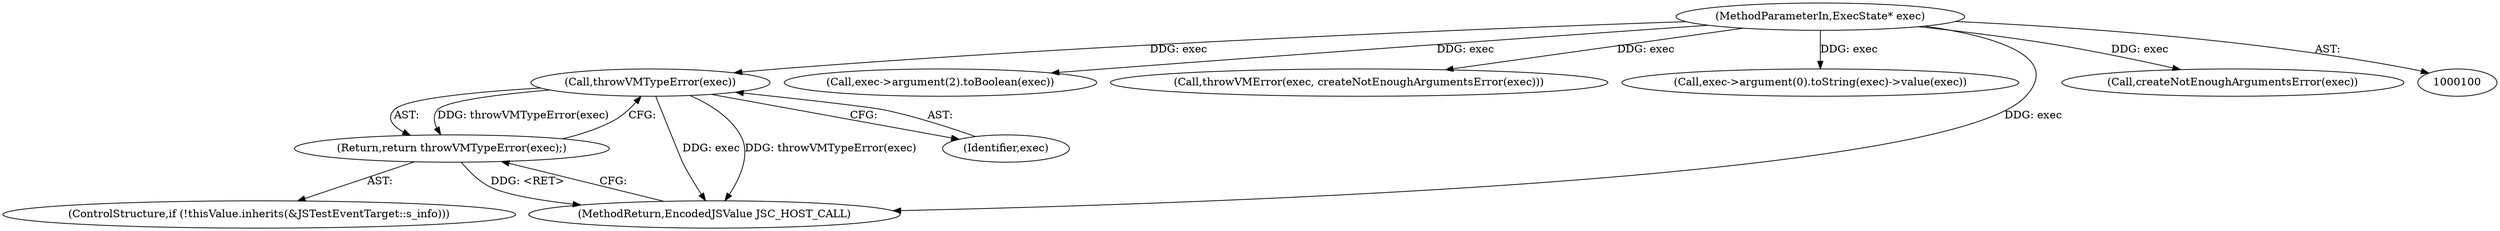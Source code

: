digraph "0_Chrome_b944f670bb7a8a919daac497a4ea0536c954c201_15@pointer" {
"1000113" [label="(Call,throwVMTypeError(exec))"];
"1000101" [label="(MethodParameterIn,ExecState* exec)"];
"1000112" [label="(Return,return throwVMTypeError(exec);)"];
"1000152" [label="(Call,exec->argument(2).toBoolean(exec))"];
"1000113" [label="(Call,throwVMTypeError(exec))"];
"1000101" [label="(MethodParameterIn,ExecState* exec)"];
"1000132" [label="(Call,throwVMError(exec, createNotEnoughArgumentsError(exec)))"];
"1000149" [label="(Call,exec->argument(0).toString(exec)->value(exec))"];
"1000107" [label="(ControlStructure,if (!thisValue.inherits(&JSTestEventTarget::s_info)))"];
"1000157" [label="(MethodReturn,EncodedJSValue JSC_HOST_CALL)"];
"1000114" [label="(Identifier,exec)"];
"1000112" [label="(Return,return throwVMTypeError(exec);)"];
"1000134" [label="(Call,createNotEnoughArgumentsError(exec))"];
"1000113" -> "1000112"  [label="AST: "];
"1000113" -> "1000114"  [label="CFG: "];
"1000114" -> "1000113"  [label="AST: "];
"1000112" -> "1000113"  [label="CFG: "];
"1000113" -> "1000157"  [label="DDG: exec"];
"1000113" -> "1000157"  [label="DDG: throwVMTypeError(exec)"];
"1000113" -> "1000112"  [label="DDG: throwVMTypeError(exec)"];
"1000101" -> "1000113"  [label="DDG: exec"];
"1000101" -> "1000100"  [label="AST: "];
"1000101" -> "1000157"  [label="DDG: exec"];
"1000101" -> "1000132"  [label="DDG: exec"];
"1000101" -> "1000134"  [label="DDG: exec"];
"1000101" -> "1000149"  [label="DDG: exec"];
"1000101" -> "1000152"  [label="DDG: exec"];
"1000112" -> "1000107"  [label="AST: "];
"1000157" -> "1000112"  [label="CFG: "];
"1000112" -> "1000157"  [label="DDG: <RET>"];
}
